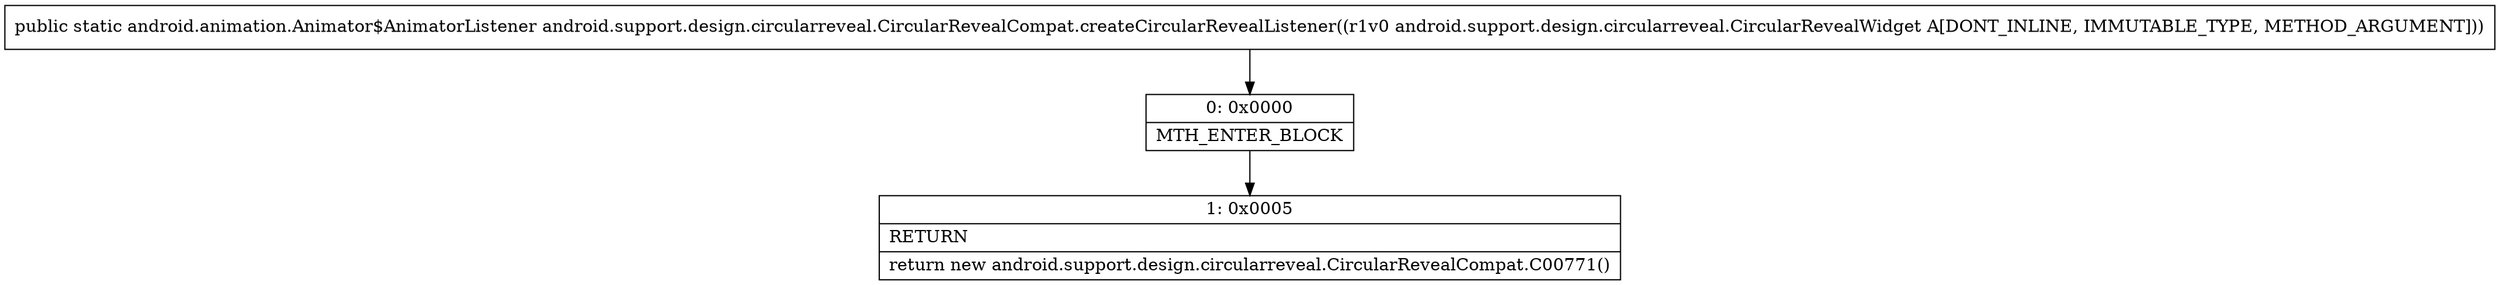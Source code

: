 digraph "CFG forandroid.support.design.circularreveal.CircularRevealCompat.createCircularRevealListener(Landroid\/support\/design\/circularreveal\/CircularRevealWidget;)Landroid\/animation\/Animator$AnimatorListener;" {
Node_0 [shape=record,label="{0\:\ 0x0000|MTH_ENTER_BLOCK\l}"];
Node_1 [shape=record,label="{1\:\ 0x0005|RETURN\l|return new android.support.design.circularreveal.CircularRevealCompat.C00771()\l}"];
MethodNode[shape=record,label="{public static android.animation.Animator$AnimatorListener android.support.design.circularreveal.CircularRevealCompat.createCircularRevealListener((r1v0 android.support.design.circularreveal.CircularRevealWidget A[DONT_INLINE, IMMUTABLE_TYPE, METHOD_ARGUMENT])) }"];
MethodNode -> Node_0;
Node_0 -> Node_1;
}


